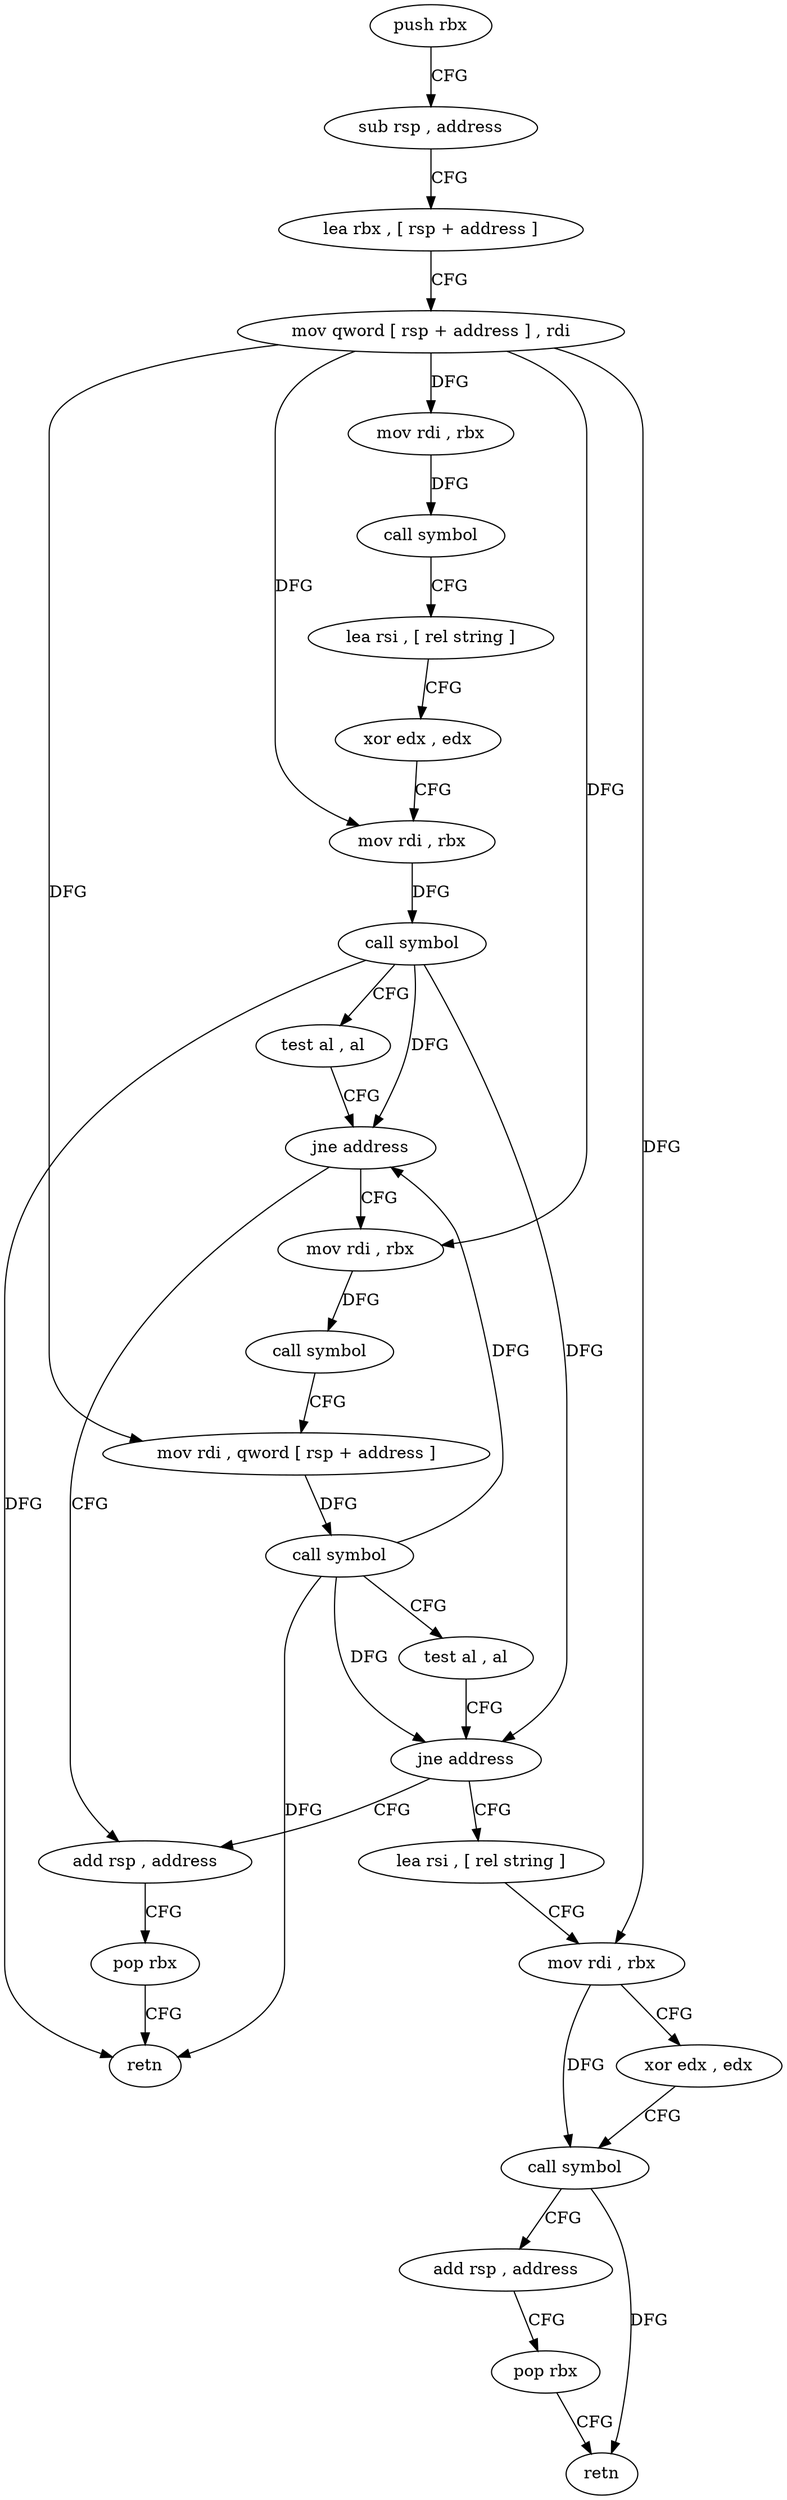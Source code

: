 digraph "func" {
"89264" [label = "push rbx" ]
"89265" [label = "sub rsp , address" ]
"89269" [label = "lea rbx , [ rsp + address ]" ]
"89274" [label = "mov qword [ rsp + address ] , rdi" ]
"89279" [label = "mov rdi , rbx" ]
"89282" [label = "call symbol" ]
"89287" [label = "lea rsi , [ rel string ]" ]
"89294" [label = "xor edx , edx" ]
"89296" [label = "mov rdi , rbx" ]
"89299" [label = "call symbol" ]
"89304" [label = "test al , al" ]
"89306" [label = "jne address" ]
"89320" [label = "mov rdi , rbx" ]
"89308" [label = "add rsp , address" ]
"89323" [label = "call symbol" ]
"89328" [label = "mov rdi , qword [ rsp + address ]" ]
"89333" [label = "call symbol" ]
"89338" [label = "test al , al" ]
"89340" [label = "jne address" ]
"89342" [label = "lea rsi , [ rel string ]" ]
"89312" [label = "pop rbx" ]
"89313" [label = "retn" ]
"89349" [label = "mov rdi , rbx" ]
"89352" [label = "xor edx , edx" ]
"89354" [label = "call symbol" ]
"89359" [label = "add rsp , address" ]
"89363" [label = "pop rbx" ]
"89364" [label = "retn" ]
"89264" -> "89265" [ label = "CFG" ]
"89265" -> "89269" [ label = "CFG" ]
"89269" -> "89274" [ label = "CFG" ]
"89274" -> "89279" [ label = "DFG" ]
"89274" -> "89328" [ label = "DFG" ]
"89274" -> "89296" [ label = "DFG" ]
"89274" -> "89320" [ label = "DFG" ]
"89274" -> "89349" [ label = "DFG" ]
"89279" -> "89282" [ label = "DFG" ]
"89282" -> "89287" [ label = "CFG" ]
"89287" -> "89294" [ label = "CFG" ]
"89294" -> "89296" [ label = "CFG" ]
"89296" -> "89299" [ label = "DFG" ]
"89299" -> "89304" [ label = "CFG" ]
"89299" -> "89306" [ label = "DFG" ]
"89299" -> "89340" [ label = "DFG" ]
"89299" -> "89313" [ label = "DFG" ]
"89304" -> "89306" [ label = "CFG" ]
"89306" -> "89320" [ label = "CFG" ]
"89306" -> "89308" [ label = "CFG" ]
"89320" -> "89323" [ label = "DFG" ]
"89308" -> "89312" [ label = "CFG" ]
"89323" -> "89328" [ label = "CFG" ]
"89328" -> "89333" [ label = "DFG" ]
"89333" -> "89338" [ label = "CFG" ]
"89333" -> "89306" [ label = "DFG" ]
"89333" -> "89340" [ label = "DFG" ]
"89333" -> "89313" [ label = "DFG" ]
"89338" -> "89340" [ label = "CFG" ]
"89340" -> "89308" [ label = "CFG" ]
"89340" -> "89342" [ label = "CFG" ]
"89342" -> "89349" [ label = "CFG" ]
"89312" -> "89313" [ label = "CFG" ]
"89349" -> "89352" [ label = "CFG" ]
"89349" -> "89354" [ label = "DFG" ]
"89352" -> "89354" [ label = "CFG" ]
"89354" -> "89359" [ label = "CFG" ]
"89354" -> "89364" [ label = "DFG" ]
"89359" -> "89363" [ label = "CFG" ]
"89363" -> "89364" [ label = "CFG" ]
}
